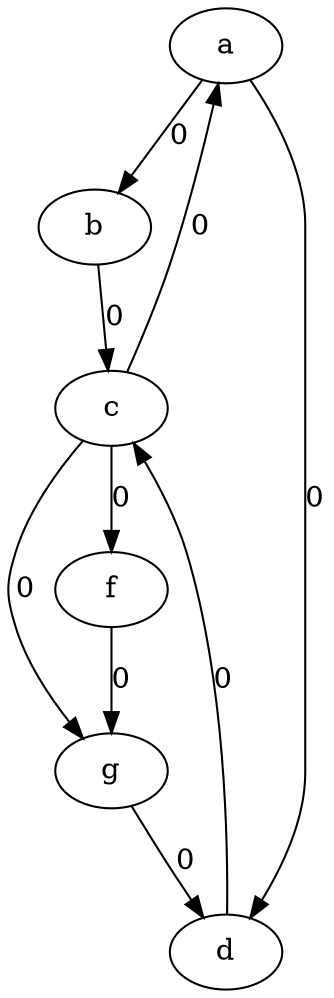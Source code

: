 digraph G {
a -> b [label="0"]
a -> d [label="0"]
b -> c [label="0"]
c -> g [label="0"]
c -> f [label="0"]
c -> a [label="0"]
d -> c [label="0"]
f -> g [label="0"]
g -> d [label="0"]
}
